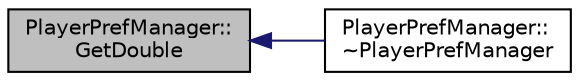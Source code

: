 digraph "PlayerPrefManager::GetDouble"
{
  edge [fontname="Helvetica",fontsize="10",labelfontname="Helvetica",labelfontsize="10"];
  node [fontname="Helvetica",fontsize="10",shape=record];
  rankdir="LR";
  Node31 [label="PlayerPrefManager::\lGetDouble",height=0.2,width=0.4,color="black", fillcolor="grey75", style="filled", fontcolor="black"];
  Node31 -> Node32 [dir="back",color="midnightblue",fontsize="10",style="solid",fontname="Helvetica"];
  Node32 [label="PlayerPrefManager::\l~PlayerPrefManager",height=0.2,width=0.4,color="black", fillcolor="white", style="filled",URL="$class_player_pref_manager.html#a594e8fd11a2a5476a8a06e53253214bb"];
}
